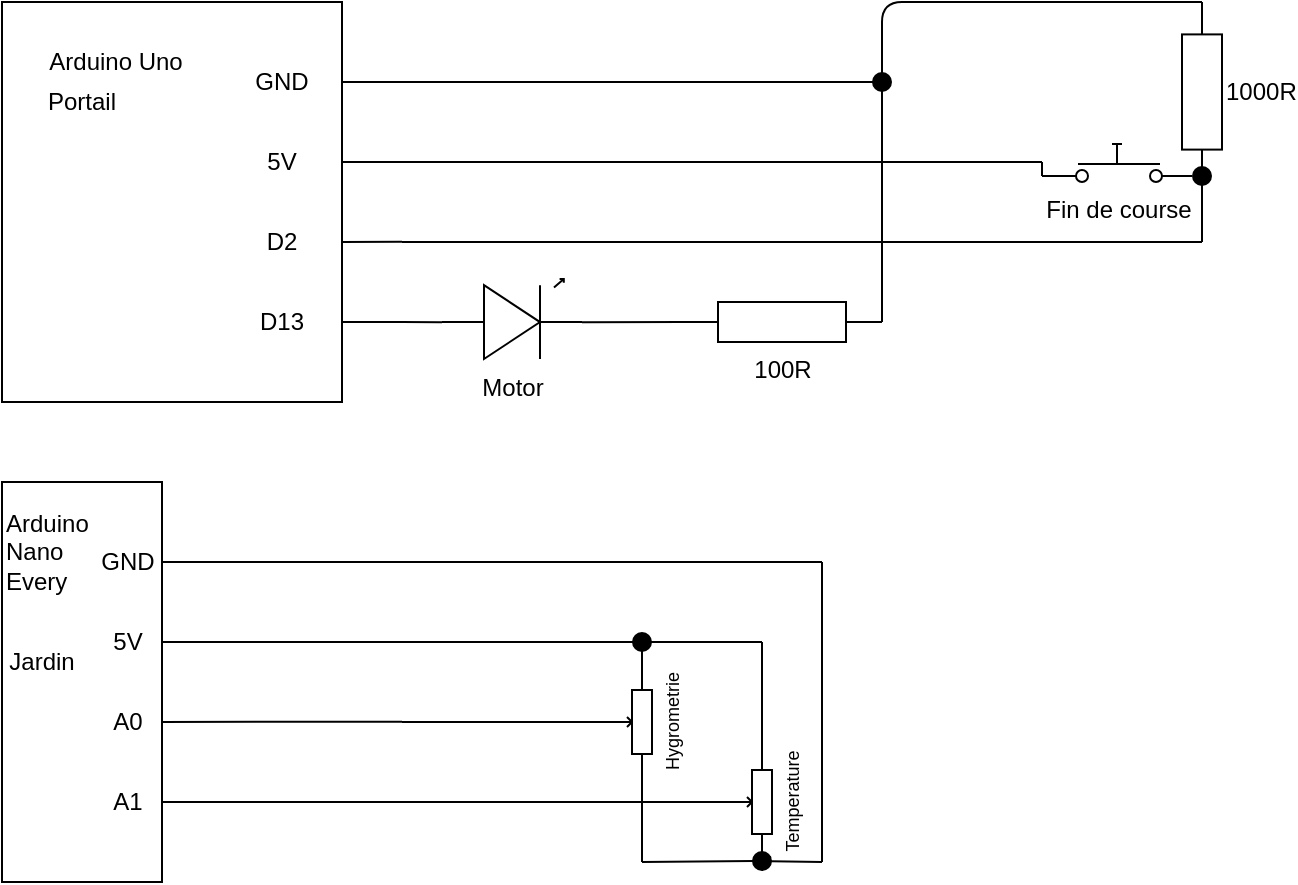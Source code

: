 <mxfile version="14.2.9" type="device"><diagram name="Page-1" id="16e2658f-23c8-b752-8be9-c03fbebb8bbe"><mxGraphModel dx="677" dy="363" grid="1" gridSize="10" guides="1" tooltips="1" connect="1" arrows="1" fold="1" page="1" pageScale="1" pageWidth="1100" pageHeight="850" background="#ffffff" math="0" shadow="0"><root><mxCell id="0"/><mxCell id="1" parent="0"/><mxCell id="LtyQlzKx_VBE27vGpTLo-1" value="" style="rounded=0;whiteSpace=wrap;html=1;" vertex="1" parent="1"><mxGeometry x="40" y="40" width="170" height="200" as="geometry"/></mxCell><mxCell id="LtyQlzKx_VBE27vGpTLo-4" value="Arduino Uno" style="text;html=1;strokeColor=none;fillColor=none;align=center;verticalAlign=middle;whiteSpace=wrap;rounded=0;" vertex="1" parent="1"><mxGeometry x="57" y="60" width="80" height="20" as="geometry"/></mxCell><mxCell id="LtyQlzKx_VBE27vGpTLo-5" value="Portail" style="text;html=1;strokeColor=none;fillColor=none;align=center;verticalAlign=middle;whiteSpace=wrap;rounded=0;" vertex="1" parent="1"><mxGeometry x="60" y="80" width="40" height="20" as="geometry"/></mxCell><mxCell id="LtyQlzKx_VBE27vGpTLo-6" value="Motor" style="verticalLabelPosition=bottom;shadow=0;dashed=0;align=center;html=1;verticalAlign=top;shape=mxgraph.electrical.opto_electronics.led_1;pointerEvents=1;" vertex="1" parent="1"><mxGeometry x="260" y="178.5" width="70" height="40" as="geometry"/></mxCell><mxCell id="LtyQlzKx_VBE27vGpTLo-7" value="Fin de course" style="pointerEvents=1;verticalLabelPosition=bottom;shadow=0;dashed=0;align=center;html=1;verticalAlign=top;shape=mxgraph.electrical.electro-mechanical.push_switch_no;" vertex="1" parent="1"><mxGeometry x="560" y="111" width="75" height="19" as="geometry"/></mxCell><mxCell id="LtyQlzKx_VBE27vGpTLo-12" value="" style="endArrow=none;html=1;exitX=1;exitY=0.2;exitDx=0;exitDy=0;exitPerimeter=0;" edge="1" parent="1" source="LtyQlzKx_VBE27vGpTLo-1"><mxGeometry width="50" height="50" relative="1" as="geometry"><mxPoint x="220" y="80" as="sourcePoint"/><mxPoint x="240" y="80" as="targetPoint"/></mxGeometry></mxCell><mxCell id="LtyQlzKx_VBE27vGpTLo-13" value="" style="endArrow=none;html=1;exitX=0.999;exitY=0.4;exitDx=0;exitDy=0;exitPerimeter=0;" edge="1" parent="1" source="LtyQlzKx_VBE27vGpTLo-1"><mxGeometry width="50" height="50" relative="1" as="geometry"><mxPoint x="220" y="120" as="sourcePoint"/><mxPoint x="240" y="120" as="targetPoint"/></mxGeometry></mxCell><mxCell id="LtyQlzKx_VBE27vGpTLo-14" value="" style="endArrow=none;html=1;exitX=1;exitY=0.6;exitDx=0;exitDy=0;exitPerimeter=0;" edge="1" parent="1" source="LtyQlzKx_VBE27vGpTLo-1"><mxGeometry width="50" height="50" relative="1" as="geometry"><mxPoint x="220" y="160" as="sourcePoint"/><mxPoint x="240" y="159.83" as="targetPoint"/></mxGeometry></mxCell><mxCell id="LtyQlzKx_VBE27vGpTLo-15" value="" style="endArrow=none;html=1;exitX=1;exitY=0.8;exitDx=0;exitDy=0;exitPerimeter=0;" edge="1" parent="1" source="LtyQlzKx_VBE27vGpTLo-1"><mxGeometry width="50" height="50" relative="1" as="geometry"><mxPoint x="220" y="200" as="sourcePoint"/><mxPoint x="240" y="200" as="targetPoint"/></mxGeometry></mxCell><mxCell id="LtyQlzKx_VBE27vGpTLo-17" value="GND&lt;br&gt;" style="text;html=1;strokeColor=none;fillColor=none;align=center;verticalAlign=middle;whiteSpace=wrap;rounded=0;" vertex="1" parent="1"><mxGeometry x="160" y="70" width="40" height="20" as="geometry"/></mxCell><mxCell id="LtyQlzKx_VBE27vGpTLo-18" value="5V" style="text;html=1;strokeColor=none;fillColor=none;align=center;verticalAlign=middle;whiteSpace=wrap;rounded=0;" vertex="1" parent="1"><mxGeometry x="160" y="110" width="40" height="20" as="geometry"/></mxCell><mxCell id="LtyQlzKx_VBE27vGpTLo-19" value="D2" style="text;html=1;strokeColor=none;fillColor=none;align=center;verticalAlign=middle;whiteSpace=wrap;rounded=0;" vertex="1" parent="1"><mxGeometry x="160" y="150" width="40" height="20" as="geometry"/></mxCell><mxCell id="LtyQlzKx_VBE27vGpTLo-20" value="D13" style="text;html=1;strokeColor=none;fillColor=none;align=center;verticalAlign=middle;whiteSpace=wrap;rounded=0;" vertex="1" parent="1"><mxGeometry x="160" y="190" width="40" height="20" as="geometry"/></mxCell><mxCell id="LtyQlzKx_VBE27vGpTLo-22" value="" style="endArrow=none;html=1;entryX=0;entryY=0.54;entryDx=0;entryDy=0;entryPerimeter=0;" edge="1" parent="1" target="LtyQlzKx_VBE27vGpTLo-6"><mxGeometry width="50" height="50" relative="1" as="geometry"><mxPoint x="240" y="200" as="sourcePoint"/><mxPoint x="440" y="180" as="targetPoint"/></mxGeometry></mxCell><mxCell id="LtyQlzKx_VBE27vGpTLo-23" value="100R" style="pointerEvents=1;verticalLabelPosition=bottom;shadow=0;dashed=0;align=center;html=1;verticalAlign=top;shape=mxgraph.electrical.resistors.resistor_1;" vertex="1" parent="1"><mxGeometry x="380" y="190" width="100" height="20" as="geometry"/></mxCell><mxCell id="LtyQlzKx_VBE27vGpTLo-24" value="" style="endArrow=none;html=1;exitX=1;exitY=0.54;exitDx=0;exitDy=0;exitPerimeter=0;entryX=0;entryY=0.5;entryDx=0;entryDy=0;entryPerimeter=0;" edge="1" parent="1" source="LtyQlzKx_VBE27vGpTLo-6" target="LtyQlzKx_VBE27vGpTLo-23"><mxGeometry width="50" height="50" relative="1" as="geometry"><mxPoint x="330" y="230" as="sourcePoint"/><mxPoint x="380" y="180" as="targetPoint"/></mxGeometry></mxCell><mxCell id="LtyQlzKx_VBE27vGpTLo-25" value="" style="endArrow=none;html=1;exitX=1;exitY=0.5;exitDx=0;exitDy=0;exitPerimeter=0;" edge="1" parent="1" source="LtyQlzKx_VBE27vGpTLo-23"><mxGeometry width="50" height="50" relative="1" as="geometry"><mxPoint x="330" y="230" as="sourcePoint"/><mxPoint x="480" y="80" as="targetPoint"/></mxGeometry></mxCell><mxCell id="LtyQlzKx_VBE27vGpTLo-26" value="" style="endArrow=none;html=1;" edge="1" parent="1" source="LtyQlzKx_VBE27vGpTLo-37"><mxGeometry width="50" height="50" relative="1" as="geometry"><mxPoint x="240" y="80" as="sourcePoint"/><mxPoint x="480" y="80" as="targetPoint"/></mxGeometry></mxCell><mxCell id="LtyQlzKx_VBE27vGpTLo-27" value="" style="endArrow=none;html=1;entryX=0;entryY=0.473;entryDx=0;entryDy=0;entryPerimeter=0;" edge="1" parent="1" target="LtyQlzKx_VBE27vGpTLo-7"><mxGeometry width="50" height="50" relative="1" as="geometry"><mxPoint x="240" y="120" as="sourcePoint"/><mxPoint x="559" y="120" as="targetPoint"/></mxGeometry></mxCell><mxCell id="LtyQlzKx_VBE27vGpTLo-28" value="" style="endArrow=none;html=1;exitX=0;exitY=0.84;exitDx=0;exitDy=0;exitPerimeter=0;entryX=0;entryY=0.475;entryDx=0;entryDy=0;entryPerimeter=0;" edge="1" parent="1" source="LtyQlzKx_VBE27vGpTLo-7" target="LtyQlzKx_VBE27vGpTLo-7"><mxGeometry width="50" height="50" relative="1" as="geometry"><mxPoint x="560" y="170" as="sourcePoint"/><mxPoint x="610" y="120" as="targetPoint"/></mxGeometry></mxCell><mxCell id="LtyQlzKx_VBE27vGpTLo-30" value="" style="endArrow=none;html=1;entryX=1;entryY=0.5;entryDx=0;entryDy=0;entryPerimeter=0;" edge="1" parent="1" target="LtyQlzKx_VBE27vGpTLo-29"><mxGeometry width="50" height="50" relative="1" as="geometry"><mxPoint x="640" y="130" as="sourcePoint"/><mxPoint x="660" y="140" as="targetPoint"/><Array as="points"/></mxGeometry></mxCell><mxCell id="LtyQlzKx_VBE27vGpTLo-32" value="" style="endArrow=none;html=1;" edge="1" parent="1"><mxGeometry width="50" height="50" relative="1" as="geometry"><mxPoint x="640" y="130" as="sourcePoint"/><mxPoint x="640" y="127" as="targetPoint"/></mxGeometry></mxCell><mxCell id="LtyQlzKx_VBE27vGpTLo-29" value="1000R" style="pointerEvents=1;verticalLabelPosition=middle;shadow=0;dashed=0;align=left;html=1;verticalAlign=middle;shape=mxgraph.electrical.resistors.resistor_1;flipV=1;flipH=1;direction=south;labelPosition=right;" vertex="1" parent="1"><mxGeometry x="630" y="40" width="20" height="90" as="geometry"/></mxCell><mxCell id="LtyQlzKx_VBE27vGpTLo-35" value="" style="endArrow=none;html=1;" edge="1" parent="1"><mxGeometry width="50" height="50" relative="1" as="geometry"><mxPoint x="240" y="160" as="sourcePoint"/><mxPoint x="640" y="160" as="targetPoint"/></mxGeometry></mxCell><mxCell id="LtyQlzKx_VBE27vGpTLo-36" value="" style="endArrow=none;html=1;entryX=1;entryY=0.5;entryDx=0;entryDy=0;entryPerimeter=0;" edge="1" parent="1" source="LtyQlzKx_VBE27vGpTLo-37" target="LtyQlzKx_VBE27vGpTLo-29"><mxGeometry width="50" height="50" relative="1" as="geometry"><mxPoint x="480" y="80" as="sourcePoint"/><mxPoint x="530" y="30" as="targetPoint"/><Array as="points"><mxPoint x="480" y="40"/></Array></mxGeometry></mxCell><mxCell id="LtyQlzKx_VBE27vGpTLo-38" value="" style="endArrow=none;html=1;entryX=1;entryY=0.5;entryDx=0;entryDy=0;entryPerimeter=0;" edge="1" parent="1" target="LtyQlzKx_VBE27vGpTLo-37"><mxGeometry width="50" height="50" relative="1" as="geometry"><mxPoint x="480" y="80" as="sourcePoint"/><mxPoint x="640" y="40" as="targetPoint"/><Array as="points"/></mxGeometry></mxCell><mxCell id="LtyQlzKx_VBE27vGpTLo-37" value="" style="ellipse;whiteSpace=wrap;html=1;aspect=fixed;align=center;spacing=2;labelBackgroundColor=#000000;fontSize=12;labelBorderColor=#000000;fillColor=#000000;" vertex="1" parent="1"><mxGeometry x="475.5" y="75.5" width="9" height="9" as="geometry"/></mxCell><mxCell id="LtyQlzKx_VBE27vGpTLo-39" value="" style="endArrow=none;html=1;" edge="1" parent="1" target="LtyQlzKx_VBE27vGpTLo-37"><mxGeometry width="50" height="50" relative="1" as="geometry"><mxPoint x="240" y="80.0" as="sourcePoint"/><mxPoint x="480" y="80.0" as="targetPoint"/></mxGeometry></mxCell><mxCell id="LtyQlzKx_VBE27vGpTLo-40" value="" style="ellipse;whiteSpace=wrap;html=1;aspect=fixed;align=center;spacing=2;labelBackgroundColor=#000000;fontSize=12;labelBorderColor=#000000;fillColor=#000000;" vertex="1" parent="1"><mxGeometry x="635.5" y="122.5" width="9" height="9" as="geometry"/></mxCell><mxCell id="LtyQlzKx_VBE27vGpTLo-41" value="" style="endArrow=none;html=1;exitX=1;exitY=0.84;exitDx=0;exitDy=0;exitPerimeter=0;" edge="1" parent="1" source="LtyQlzKx_VBE27vGpTLo-7" target="LtyQlzKx_VBE27vGpTLo-40"><mxGeometry width="50" height="50" relative="1" as="geometry"><mxPoint x="635" y="126.96" as="sourcePoint"/><mxPoint x="640" y="127" as="targetPoint"/></mxGeometry></mxCell><mxCell id="LtyQlzKx_VBE27vGpTLo-42" value="" style="endArrow=none;html=1;fontSize=12;entryX=0.5;entryY=1;entryDx=0;entryDy=0;" edge="1" parent="1" target="LtyQlzKx_VBE27vGpTLo-40"><mxGeometry width="50" height="50" relative="1" as="geometry"><mxPoint x="640" y="160" as="sourcePoint"/><mxPoint x="640" y="150" as="targetPoint"/></mxGeometry></mxCell><mxCell id="LtyQlzKx_VBE27vGpTLo-44" value="" style="rounded=0;whiteSpace=wrap;html=1;" vertex="1" parent="1"><mxGeometry x="40" y="280" width="80" height="200" as="geometry"/></mxCell><mxCell id="LtyQlzKx_VBE27vGpTLo-45" value="Arduino &lt;br&gt;Nano &lt;br&gt;Every" style="text;html=1;strokeColor=none;fillColor=none;align=left;verticalAlign=middle;whiteSpace=wrap;rounded=0;" vertex="1" parent="1"><mxGeometry x="40" y="290" width="43" height="50" as="geometry"/></mxCell><mxCell id="LtyQlzKx_VBE27vGpTLo-46" value="Jardin" style="text;html=1;strokeColor=none;fillColor=none;align=center;verticalAlign=middle;whiteSpace=wrap;rounded=0;" vertex="1" parent="1"><mxGeometry x="40" y="360" width="40" height="20" as="geometry"/></mxCell><mxCell id="LtyQlzKx_VBE27vGpTLo-47" value="" style="endArrow=none;html=1;exitX=1;exitY=0.2;exitDx=0;exitDy=0;exitPerimeter=0;" edge="1" parent="1" source="LtyQlzKx_VBE27vGpTLo-44"><mxGeometry width="50" height="50" relative="1" as="geometry"><mxPoint x="220" y="320" as="sourcePoint"/><mxPoint x="450" y="320" as="targetPoint"/></mxGeometry></mxCell><mxCell id="LtyQlzKx_VBE27vGpTLo-48" value="" style="endArrow=none;html=1;exitX=0.999;exitY=0.4;exitDx=0;exitDy=0;exitPerimeter=0;" edge="1" parent="1" source="LtyQlzKx_VBE27vGpTLo-44"><mxGeometry width="50" height="50" relative="1" as="geometry"><mxPoint x="220" y="360" as="sourcePoint"/><mxPoint x="240" y="360" as="targetPoint"/></mxGeometry></mxCell><mxCell id="LtyQlzKx_VBE27vGpTLo-49" value="" style="endArrow=none;html=1;exitX=1;exitY=0.6;exitDx=0;exitDy=0;exitPerimeter=0;" edge="1" parent="1" source="LtyQlzKx_VBE27vGpTLo-44"><mxGeometry width="50" height="50" relative="1" as="geometry"><mxPoint x="220" y="400" as="sourcePoint"/><mxPoint x="240" y="399.83" as="targetPoint"/></mxGeometry></mxCell><mxCell id="LtyQlzKx_VBE27vGpTLo-50" value="" style="endArrow=none;html=1;exitX=1;exitY=0.8;exitDx=0;exitDy=0;exitPerimeter=0;" edge="1" parent="1" source="LtyQlzKx_VBE27vGpTLo-44"><mxGeometry width="50" height="50" relative="1" as="geometry"><mxPoint x="220" y="440" as="sourcePoint"/><mxPoint x="240" y="440" as="targetPoint"/></mxGeometry></mxCell><mxCell id="LtyQlzKx_VBE27vGpTLo-51" value="GND&lt;br&gt;" style="text;html=1;strokeColor=none;fillColor=none;align=center;verticalAlign=middle;whiteSpace=wrap;rounded=0;" vertex="1" parent="1"><mxGeometry x="83" y="310" width="40" height="20" as="geometry"/></mxCell><mxCell id="LtyQlzKx_VBE27vGpTLo-52" value="5V" style="text;html=1;strokeColor=none;fillColor=none;align=center;verticalAlign=middle;whiteSpace=wrap;rounded=0;" vertex="1" parent="1"><mxGeometry x="83" y="350" width="40" height="20" as="geometry"/></mxCell><mxCell id="LtyQlzKx_VBE27vGpTLo-53" value="A0" style="text;html=1;strokeColor=none;fillColor=none;align=center;verticalAlign=middle;whiteSpace=wrap;rounded=0;" vertex="1" parent="1"><mxGeometry x="83" y="390" width="40" height="20" as="geometry"/></mxCell><mxCell id="LtyQlzKx_VBE27vGpTLo-54" value="A1" style="text;html=1;strokeColor=none;fillColor=none;align=center;verticalAlign=middle;whiteSpace=wrap;rounded=0;" vertex="1" parent="1"><mxGeometry x="83" y="430" width="40" height="20" as="geometry"/></mxCell><mxCell id="LtyQlzKx_VBE27vGpTLo-57" value="" style="pointerEvents=1;verticalLabelPosition=middle;shadow=0;dashed=0;align=left;verticalAlign=middle;shape=mxgraph.electrical.resistors.potentiometer_1;labelBackgroundColor=none;fontSize=9;fillColor=none;direction=south;labelPosition=right;" vertex="1" parent="1"><mxGeometry x="345" y="375" width="20" height="50" as="geometry"/></mxCell><mxCell id="LtyQlzKx_VBE27vGpTLo-58" value="" style="pointerEvents=1;verticalLabelPosition=bottom;shadow=0;dashed=0;align=center;html=1;verticalAlign=top;shape=mxgraph.electrical.resistors.potentiometer_1;labelBackgroundColor=#000000;fontSize=12;fillColor=none;direction=south;" vertex="1" parent="1"><mxGeometry x="405" y="415" width="20" height="50" as="geometry"/></mxCell><mxCell id="LtyQlzKx_VBE27vGpTLo-60" value="" style="endArrow=none;html=1;fontSize=12;" edge="1" parent="1"><mxGeometry width="50" height="50" relative="1" as="geometry"><mxPoint x="240" y="360" as="sourcePoint"/><mxPoint x="420" y="360" as="targetPoint"/></mxGeometry></mxCell><mxCell id="LtyQlzKx_VBE27vGpTLo-61" value="" style="endArrow=none;html=1;fontSize=12;exitX=0;exitY=0.25;exitDx=0;exitDy=0;exitPerimeter=0;" edge="1" parent="1" source="LtyQlzKx_VBE27vGpTLo-58"><mxGeometry width="50" height="50" relative="1" as="geometry"><mxPoint x="330" y="380" as="sourcePoint"/><mxPoint x="420" y="360" as="targetPoint"/></mxGeometry></mxCell><mxCell id="LtyQlzKx_VBE27vGpTLo-62" value="" style="endArrow=none;html=1;fontSize=12;exitX=0;exitY=0.25;exitDx=0;exitDy=0;exitPerimeter=0;" edge="1" parent="1" source="LtyQlzKx_VBE27vGpTLo-57"><mxGeometry width="50" height="50" relative="1" as="geometry"><mxPoint x="330" y="380" as="sourcePoint"/><mxPoint x="360" y="360" as="targetPoint"/></mxGeometry></mxCell><mxCell id="LtyQlzKx_VBE27vGpTLo-63" value="" style="endArrow=none;html=1;fontSize=12;" edge="1" parent="1"><mxGeometry width="50" height="50" relative="1" as="geometry"><mxPoint x="450" y="470" as="sourcePoint"/><mxPoint x="450" y="320" as="targetPoint"/></mxGeometry></mxCell><mxCell id="LtyQlzKx_VBE27vGpTLo-64" value="" style="endArrow=none;html=1;fontSize=12;" edge="1" parent="1" source="LtyQlzKx_VBE27vGpTLo-70"><mxGeometry width="50" height="50" relative="1" as="geometry"><mxPoint x="360" y="470" as="sourcePoint"/><mxPoint x="450" y="470" as="targetPoint"/></mxGeometry></mxCell><mxCell id="LtyQlzKx_VBE27vGpTLo-65" value="" style="endArrow=none;html=1;fontSize=12;entryX=1;entryY=0.25;entryDx=0;entryDy=0;entryPerimeter=0;" edge="1" parent="1" target="LtyQlzKx_VBE27vGpTLo-57"><mxGeometry width="50" height="50" relative="1" as="geometry"><mxPoint x="360" y="470" as="sourcePoint"/><mxPoint x="380" y="330" as="targetPoint"/></mxGeometry></mxCell><mxCell id="LtyQlzKx_VBE27vGpTLo-66" value="" style="endArrow=none;html=1;fontSize=12;entryX=1;entryY=0.25;entryDx=0;entryDy=0;entryPerimeter=0;" edge="1" parent="1" source="LtyQlzKx_VBE27vGpTLo-70" target="LtyQlzKx_VBE27vGpTLo-58"><mxGeometry width="50" height="50" relative="1" as="geometry"><mxPoint x="420" y="470" as="sourcePoint"/><mxPoint x="430" y="400" as="targetPoint"/></mxGeometry></mxCell><mxCell id="LtyQlzKx_VBE27vGpTLo-67" value="" style="endArrow=none;html=1;fontSize=12;" edge="1" parent="1" target="LtyQlzKx_VBE27vGpTLo-57"><mxGeometry width="50" height="50" relative="1" as="geometry"><mxPoint x="240" y="400" as="sourcePoint"/><mxPoint x="330" y="400" as="targetPoint"/></mxGeometry></mxCell><mxCell id="LtyQlzKx_VBE27vGpTLo-68" value="" style="endArrow=none;html=1;fontSize=12;entryX=0.5;entryY=1;entryDx=0;entryDy=0;entryPerimeter=0;" edge="1" parent="1" target="LtyQlzKx_VBE27vGpTLo-58"><mxGeometry width="50" height="50" relative="1" as="geometry"><mxPoint x="240" y="440" as="sourcePoint"/><mxPoint x="330" y="400" as="targetPoint"/></mxGeometry></mxCell><mxCell id="LtyQlzKx_VBE27vGpTLo-69" value="" style="ellipse;whiteSpace=wrap;html=1;aspect=fixed;align=center;spacing=2;labelBackgroundColor=#000000;fontSize=12;labelBorderColor=#000000;fillColor=#000000;" vertex="1" parent="1"><mxGeometry x="355.5" y="355.5" width="9" height="9" as="geometry"/></mxCell><mxCell id="LtyQlzKx_VBE27vGpTLo-71" value="" style="endArrow=none;html=1;fontSize=12;" edge="1" parent="1" target="LtyQlzKx_VBE27vGpTLo-70"><mxGeometry width="50" height="50" relative="1" as="geometry"><mxPoint x="360" y="470" as="sourcePoint"/><mxPoint x="450" y="470" as="targetPoint"/></mxGeometry></mxCell><mxCell id="LtyQlzKx_VBE27vGpTLo-70" value="" style="ellipse;whiteSpace=wrap;html=1;aspect=fixed;align=center;spacing=2;labelBackgroundColor=#000000;fontSize=12;labelBorderColor=#000000;fillColor=#000000;" vertex="1" parent="1"><mxGeometry x="415.5" y="465" width="9" height="9" as="geometry"/></mxCell><mxCell id="LtyQlzKx_VBE27vGpTLo-72" value="" style="endArrow=none;html=1;fontSize=12;entryX=1;entryY=0.25;entryDx=0;entryDy=0;entryPerimeter=0;" edge="1" parent="1" target="LtyQlzKx_VBE27vGpTLo-70"><mxGeometry width="50" height="50" relative="1" as="geometry"><mxPoint x="420" y="470" as="sourcePoint"/><mxPoint x="420" y="465" as="targetPoint"/></mxGeometry></mxCell><mxCell id="LtyQlzKx_VBE27vGpTLo-73" value="Hygrometrie" style="text;html=1;strokeColor=none;fillColor=none;align=center;verticalAlign=middle;whiteSpace=wrap;rounded=0;labelBackgroundColor=none;fontSize=9;fontColor=#000000;rotation=-90;" vertex="1" parent="1"><mxGeometry x="355.5" y="390" width="40" height="20" as="geometry"/></mxCell><mxCell id="LtyQlzKx_VBE27vGpTLo-74" value="Temperature" style="text;html=1;strokeColor=none;fillColor=none;align=center;verticalAlign=middle;whiteSpace=wrap;rounded=0;labelBackgroundColor=none;fontSize=9;fontColor=#000000;rotation=-90;" vertex="1" parent="1"><mxGeometry x="415.5" y="430" width="40" height="20" as="geometry"/></mxCell></root></mxGraphModel></diagram></mxfile>